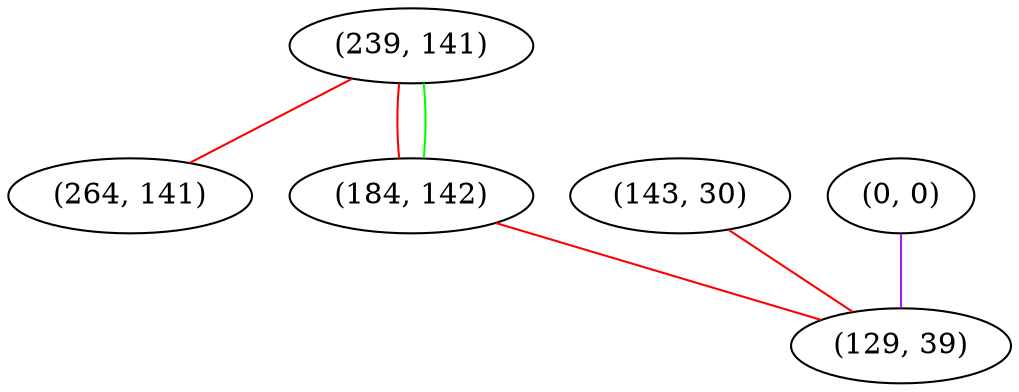 graph "" {
"(239, 141)";
"(264, 141)";
"(143, 30)";
"(184, 142)";
"(0, 0)";
"(129, 39)";
"(239, 141)" -- "(184, 142)"  [color=red, key=0, weight=1];
"(239, 141)" -- "(184, 142)"  [color=green, key=1, weight=2];
"(239, 141)" -- "(264, 141)"  [color=red, key=0, weight=1];
"(143, 30)" -- "(129, 39)"  [color=red, key=0, weight=1];
"(184, 142)" -- "(129, 39)"  [color=red, key=0, weight=1];
"(0, 0)" -- "(129, 39)"  [color=purple, key=0, weight=4];
}
